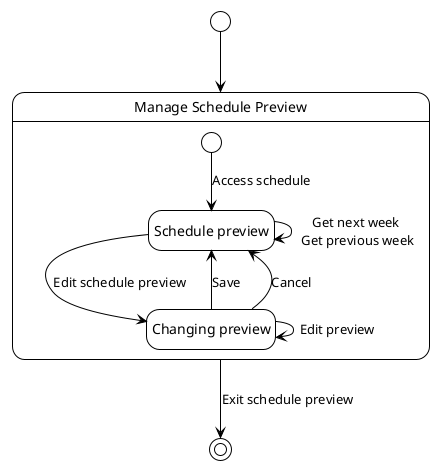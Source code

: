 @startuml
!theme plain
hide empty members
hide empty description

[*] --> ManageSchedulePreview

state "Manage Schedule Preview" as ManageSchedulePreview {
  state "Schedule preview" as SP
  state "Changing preview" as CP 

  [*] --> SP : Access schedule

  SP -> SP : Get next week\n Get previous week
  SP -> CP : Edit schedule preview\t
  CP --> CP : Edit preview
  CP --> SP : Save\t
  CP --> SP : Cancel

}

ManageSchedulePreview --> [*] : Exit schedule preview
@enduml